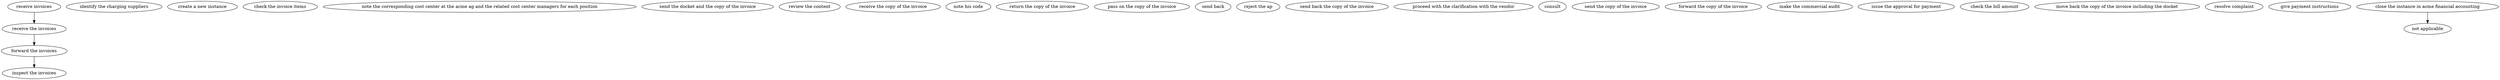 strict digraph "doc-6.1" {
	graph [name="doc-6.1"];
	"receive invoices"	[attrs="{'type': 'Activity', 'label': 'receive invoices'}"];
	"receive the invoices"	[attrs="{'type': 'Activity', 'label': 'receive the invoices'}"];
	"receive invoices" -> "receive the invoices"	[attrs="{'type': 'flow', 'label': 'flow'}"];
	"forward the invoices"	[attrs="{'type': 'Activity', 'label': 'forward the invoices'}"];
	"receive the invoices" -> "forward the invoices"	[attrs="{'type': 'flow', 'label': 'flow'}"];
	"inspect the invoices"	[attrs="{'type': 'Activity', 'label': 'inspect the invoices'}"];
	"forward the invoices" -> "inspect the invoices"	[attrs="{'type': 'flow', 'label': 'flow'}"];
	"identify the charging suppliers"	[attrs="{'type': 'Activity', 'label': 'identify the charging suppliers'}"];
	"create a new instance"	[attrs="{'type': 'Activity', 'label': 'create a new instance'}"];
	"check the invoice items"	[attrs="{'type': 'Activity', 'label': 'check the invoice items'}"];
	"note the corresponding cost center at the acme ag and the related cost center managers for each position"	[attrs="{'type': 'Activity', 'label': 'note the corresponding cost center at the acme ag and the related cost center managers for each position'}"];
	"send the docket and the copy of the invoice"	[attrs="{'type': 'Activity', 'label': 'send the docket and the copy of the invoice'}"];
	"review the content"	[attrs="{'type': 'Activity', 'label': 'review the content'}"];
	"receive the copy of the invoice"	[attrs="{'type': 'Activity', 'label': 'receive the copy of the invoice'}"];
	"note his code"	[attrs="{'type': 'Activity', 'label': 'note his code'}"];
	"return the copy of the invoice"	[attrs="{'type': 'Activity', 'label': 'return the copy of the invoice'}"];
	"pass on the copy of the invoice"	[attrs="{'type': 'Activity', 'label': 'pass on the copy of the invoice'}"];
	"send back"	[attrs="{'type': 'Activity', 'label': 'send back'}"];
	"reject the ap"	[attrs="{'type': 'Activity', 'label': 'reject the ap'}"];
	"send back the copy of the invoice"	[attrs="{'type': 'Activity', 'label': 'send back the copy of the invoice'}"];
	"proceed with the clarification with the vendor"	[attrs="{'type': 'Activity', 'label': 'proceed with the clarification with the vendor'}"];
	consult	[attrs="{'type': 'Activity', 'label': 'consult'}"];
	"send the copy of the invoice"	[attrs="{'type': 'Activity', 'label': 'send the copy of the invoice'}"];
	"forward the copy of the invoice"	[attrs="{'type': 'Activity', 'label': 'forward the copy of the invoice'}"];
	"make the commercial audit"	[attrs="{'type': 'Activity', 'label': 'make the commercial audit'}"];
	"issue the approval for payment"	[attrs="{'type': 'Activity', 'label': 'issue the approval for payment'}"];
	"check the bill amount"	[attrs="{'type': 'Activity', 'label': 'check the bill amount'}"];
	"move back the copy of the invoice including the docket"	[attrs="{'type': 'Activity', 'label': 'move back the copy of the invoice including the docket'}"];
	"resolve complaint"	[attrs="{'type': 'Activity', 'label': 'resolve complaint'}"];
	"give payment instructions"	[attrs="{'type': 'Activity', 'label': 'give payment instructions'}"];
	"close the instance in acme financial accounting"	[attrs="{'type': 'Activity', 'label': 'close the instance in acme financial accounting'}"];
	"not applicable"	[attrs="{'type': 'Actor', 'label': 'not applicable'}"];
	"close the instance in acme financial accounting" -> "not applicable"	[attrs="{'type': 'actor performer', 'label': 'actor performer'}"];
}
